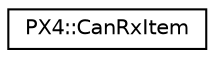 digraph "Graphical Class Hierarchy"
{
 // INTERACTIVE_SVG=YES
  edge [fontname="Helvetica",fontsize="10",labelfontname="Helvetica",labelfontsize="10"];
  node [fontname="Helvetica",fontsize="10",shape=record];
  rankdir="LR";
  Node1 [label="PX4::CanRxItem",height=0.2,width=0.4,color="black", fillcolor="white", style="filled",URL="$structPX4_1_1CanRxItem.html"];
}
